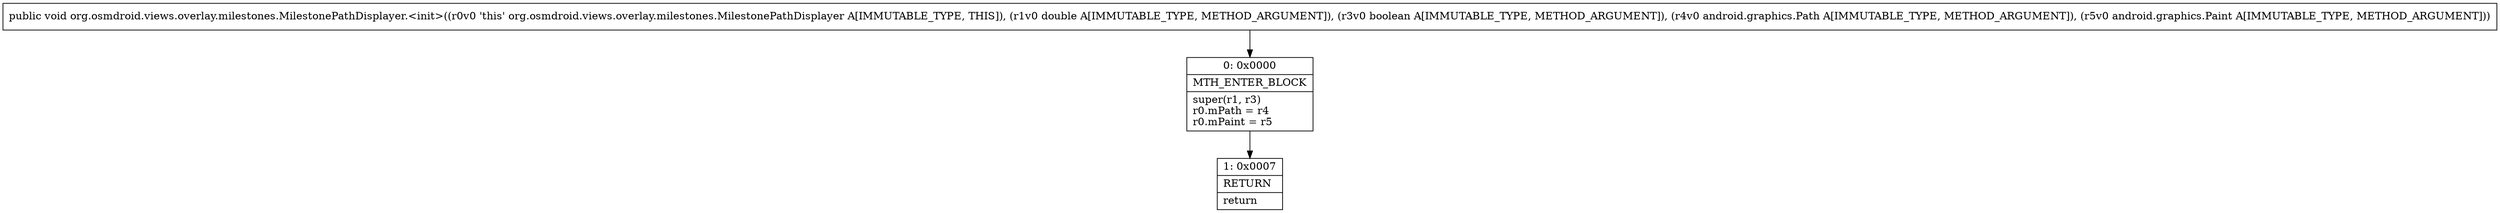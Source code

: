 digraph "CFG fororg.osmdroid.views.overlay.milestones.MilestonePathDisplayer.\<init\>(DZLandroid\/graphics\/Path;Landroid\/graphics\/Paint;)V" {
Node_0 [shape=record,label="{0\:\ 0x0000|MTH_ENTER_BLOCK\l|super(r1, r3)\lr0.mPath = r4\lr0.mPaint = r5\l}"];
Node_1 [shape=record,label="{1\:\ 0x0007|RETURN\l|return\l}"];
MethodNode[shape=record,label="{public void org.osmdroid.views.overlay.milestones.MilestonePathDisplayer.\<init\>((r0v0 'this' org.osmdroid.views.overlay.milestones.MilestonePathDisplayer A[IMMUTABLE_TYPE, THIS]), (r1v0 double A[IMMUTABLE_TYPE, METHOD_ARGUMENT]), (r3v0 boolean A[IMMUTABLE_TYPE, METHOD_ARGUMENT]), (r4v0 android.graphics.Path A[IMMUTABLE_TYPE, METHOD_ARGUMENT]), (r5v0 android.graphics.Paint A[IMMUTABLE_TYPE, METHOD_ARGUMENT])) }"];
MethodNode -> Node_0;
Node_0 -> Node_1;
}

